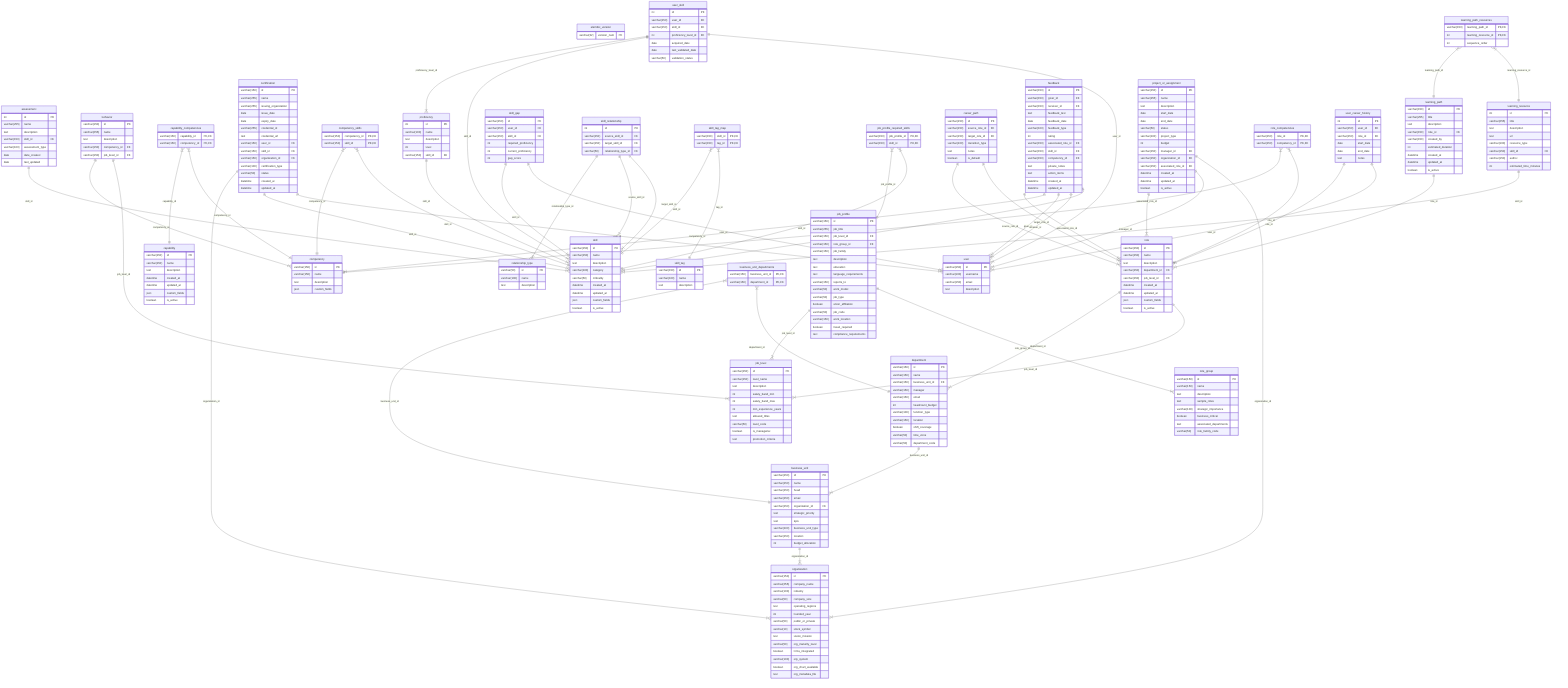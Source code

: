 erDiagram
    alembic_version {
        varchar(32) version_num PK
    }
    capability {
        varchar(150) id PK
        varchar(150) name
        text description
        datetime created_at
        datetime updated_at
        json custom_fields
        boolean is_active
    }
    competency {
        varchar(150) id PK
        varchar(150) name
        text description
        json custom_fields
    }
    job_level {
        varchar(150) id PK
        varchar(150) level_name
        text description
        int salary_band_min
        int salary_band_max
        int min_experience_years
        text allowed_titles
        varchar(50) level_code
        boolean is_managerial
        text promotion_criteria
    }
    organization {
        varchar(150) id PK
        varchar(255) company_name
        varchar(100) industry
        varchar(50) company_size
        text operating_regions
        int founded_year
        varchar(50) public_or_private
        varchar(10) stock_symbol
        text vision_mission
        varchar(50) org_maturity_level
        boolean hrms_integrated
        varchar(100) erp_system
        boolean org_chart_available
        text org_metadata_file
    }
    relationship_type {
        varchar(50) id PK
        varchar(100) name
        text description
    }
    role_group {
        varchar(150) id PK
        varchar(150) name
        text description
        text sample_roles
        varchar(100) strategic_importance
        boolean business_critical
        text associated_departments
        varchar(50) role_family_code
    }
    skill {
        varchar(150) id PK
        varchar(150) name
        text description
        varchar(100) category
        varchar(50) criticality
        datetime created_at
        datetime updated_at
        json custom_fields
        boolean is_active
    }
    skill_tag {
        varchar(150) id PK
        varchar(100) name
        text description
    }
    user {
        varchar(150) id PK
        varchar(100) username
        varchar(150) email
        text description
    }
    assessment {
        int id PK
        varchar(255) name
        text description
        varchar(150) skill_id FK
        varchar(100) assessment_type
        date date_created
        date last_updated
    }
    behavior {
        varchar(150) id PK
        varchar(255) name
        text description
        varchar(150) competency_id FK
        varchar(150) job_level_id FK
    }
    business_unit {
        varchar(150) id PK
        varchar(150) name
        varchar(150) head
        varchar(150) email
        varchar(150) organization_id FK
        text strategic_priority
        text kpis
        varchar(100) business_unit_type
        varchar(150) location
        int budget_allocation
    }
    capability_competencies {
        varchar(150) capability_id PK, FK
        varchar(150) competency_id PK, FK
    }
    certification {
        varchar(150) id PK
        varchar(255) name
        varchar(255) issuing_organization
        date issue_date
        date expiry_date
        varchar(255) credential_id
        text credential_url
        varchar(150) user_id FK
        varchar(150) skill_id FK
        varchar(150) organization_id FK
        varchar(100) certification_type
        varchar(50) status
        datetime created_at
        datetime updated_at
    }
    competency_skills {
        varchar(150) competency_id PK, FK
        varchar(150) skill_id PK, FK
    }
    job_profile {
        varchar(150) id PK
        varchar(255) job_title
        varchar(150) job_level_id FK
        varchar(150) role_group_id FK
        varchar(150) job_family
        text description
        text education
        text language_requirements
        varchar(150) reports_to
        varchar(50) work_model
        varchar(50) job_type
        boolean union_affiliation
        varchar(50) job_code
        varchar(150) work_location
        boolean travel_required
        text compliance_requirements
    }
    learning_resource {
        int id PK
        varchar(255) title
        text description
        text url
        varchar(100) resource_type
        varchar(150) skill_id FK
        varchar(150) author
        int estimated_time_minutes
    }
    proficiency {
        int id PK
        varchar(100) name
        text description
        int level
        varchar(150) skill_id FK
    }
    skill_gap {
        varchar(150) id PK
        varchar(150) user_id FK
        varchar(150) skill_id FK
        int required_proficiency
        int current_proficiency
        int gap_score
    }
    skill_relationship {
        int id PK
        varchar(150) source_skill_id FK
        varchar(150) target_skill_id FK
        varchar(50) relationship_type_id FK
    }
    skill_tag_map {
        varchar(150) skill_id PK, FK
        varchar(150) tag_id PK, FK
    }
    department {
        varchar(150) id PK
        varchar(150) name
        varchar(150) business_unit_id FK
        varchar(150) manager
        varchar(150) email
        int headcount_budget
        varchar(100) function_type
        varchar(150) location
        boolean shift_coverage
        varchar(50) time_zone
        varchar(50) department_code
    }
    job_profile_required_skills {
        varchar(150) job_profile_id PK, FK
        varchar(150) skill_id PK, FK
    }
    user_skill {
        int id PK
        varchar(150) user_id FK
        varchar(150) skill_id FK
        int proficiency_level_id FK
        date acquired_date
        date last_validated_date
        varchar(50) validation_status
    }
    business_unit_departments {
        varchar(150) business_unit_id PK, FK
        varchar(150) department_id PK, FK
    }
    role {
        varchar(150) id PK
        varchar(150) name
        text description
        varchar(150) department_id FK
        varchar(150) job_level_id FK
        datetime created_at
        datetime updated_at
        json custom_fields
        boolean is_active
    }
    career_path {
        varchar(150) id PK
        varchar(150) source_role_id FK
        varchar(150) target_role_id FK
        varchar(100) transition_type
        text notes
        boolean is_default
    }
    feedback {
        varchar(150) id PK
        varchar(150) giver_id FK
        varchar(150) receiver_id FK
        text feedback_text
        date feedback_date
        varchar(100) feedback_type
        int rating
        varchar(150) associated_role_id FK
        varchar(150) skill_id FK
        varchar(150) competency_id FK
        text private_notes
        text action_items
        datetime created_at
        datetime updated_at
    }
    learning_path {
        varchar(150) id PK
        varchar(255) title
        text description
        varchar(150) role_id FK
        varchar(150) created_by
        int estimated_duration
        datetime created_at
        datetime updated_at
        boolean is_active
    }
    project_or_assignment {
        varchar(150) id PK
        varchar(255) name
        text description
        date start_date
        date end_date
        varchar(50) status
        varchar(100) project_type
        int budget
        varchar(150) manager_id FK
        varchar(150) organization_id FK
        varchar(150) associated_role_id FK
        datetime created_at
        datetime updated_at
        boolean is_active
    }
    role_competencies {
        varchar(150) role_id PK, FK
        varchar(150) competency_id PK, FK
    }
    user_career_history {
        int id PK
        varchar(150) user_id FK
        varchar(150) role_id FK
        date start_date
        date end_date
        text notes
    }
    learning_path_resources {
        varchar(150) learning_path_id PK, FK
        int learning_resource_id PK, FK
        int sequence_order
    }

    assessment ||--|{ skill : "skill_id"
    behavior ||--|{ competency : "competency_id"
    behavior ||--|{ job_level : "job_level_id"
    business_unit ||--|{ organization : "organization_id"
    capability_competencies }|--|| capability : "capability_id"
    capability_competencies }|--|| competency : "competency_id"
    certification ||--|{ organization : "organization_id"
    certification ||--|{ skill : "skill_id"
    certification ||--|{ user : "user_id"
    competency_skills }|--|| competency : "competency_id"
    competency_skills }|--|| skill : "skill_id"
    job_profile ||--|{ job_level : "job_level_id"
    job_profile ||--|{ role_group : "role_group_id"
    learning_resource ||--|{ skill : "skill_id"
    proficiency ||--|{ skill : "skill_id"
    skill_gap ||--|{ skill : "skill_id"
    skill_gap ||--|{ user : "user_id"
    skill_relationship ||--|{ relationship_type : "relationship_type_id"
    skill_relationship ||--|{ skill : "source_skill_id"
    skill_relationship ||--|{ skill : "target_skill_id"
    skill_tag_map }|--|| skill : "skill_id"
    skill_tag_map }|--|| skill_tag : "tag_id"
    department ||--|{ business_unit : "business_unit_id"
    job_profile_required_skills }|--|| job_profile : "job_profile_id"
    job_profile_required_skills }|--|| skill : "skill_id"
    user_skill ||--|{ proficiency : "proficiency_level_id"
    user_skill ||--|{ skill : "skill_id"
    user_skill ||--|{ user : "user_id"
    business_unit_departments }|--|| business_unit : "business_unit_id"
    business_unit_departments }|--|| department : "department_id"
    role ||--|{ department : "department_id"
    role ||--|{ job_level : "job_level_id"
    career_path ||--|{ role : "source_role_id"
    career_path ||--|{ role : "target_role_id"
    feedback ||--|{ role : "associated_role_id"
    feedback ||--|{ competency : "competency_id"
    feedback ||--|{ user : "giver_id"
    feedback ||--|{ user : "receiver_id"
    feedback ||--|{ skill : "skill_id"
    learning_path ||--|{ role : "role_id"
    project_or_assignment ||--|{ role : "associated_role_id"
    project_or_assignment ||--|{ user : "manager_id"
    project_or_assignment ||--|{ organization : "organization_id"
    role_competencies }|--|| competency : "competency_id"
    role_competencies }|--|| role : "role_id"
    user_career_history ||--|{ role : "role_id"
    user_career_history ||--|{ user : "user_id"
    learning_path_resources }|--|| learning_path : "learning_path_id"
    learning_path_resources }|--|| learning_resource : "learning_resource_id"